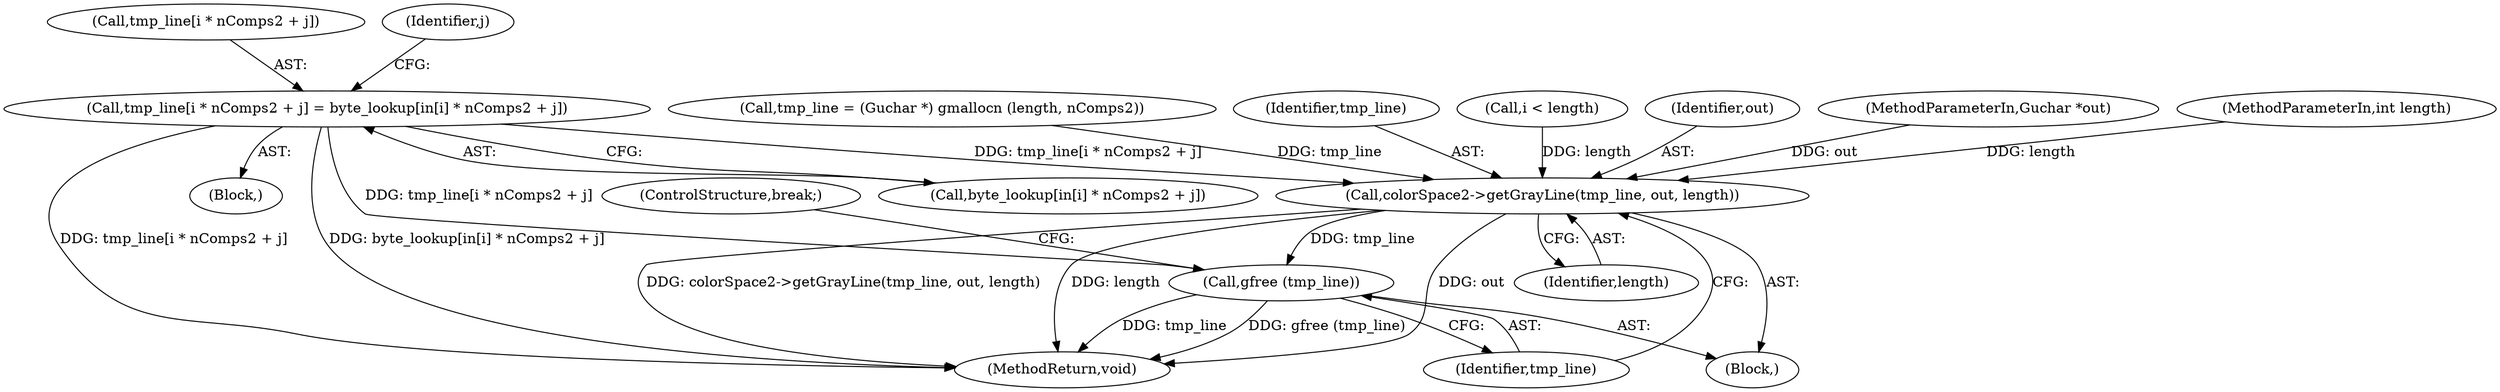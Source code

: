 digraph "0_poppler_7b2d314a61fd0e12f47c62996cb49ec0d1ba747a_5@array" {
"1000141" [label="(Call,tmp_line[i * nComps2 + j] = byte_lookup[in[i] * nComps2 + j])"];
"1000158" [label="(Call,colorSpace2->getGrayLine(tmp_line, out, length))"];
"1000162" [label="(Call,gfree (tmp_line))"];
"1000161" [label="(Identifier,length)"];
"1000114" [label="(Call,tmp_line = (Guchar *) gmallocn (length, nComps2))"];
"1000141" [label="(Call,tmp_line[i * nComps2 + j] = byte_lookup[in[i] * nComps2 + j])"];
"1000149" [label="(Call,byte_lookup[in[i] * nComps2 + j])"];
"1000162" [label="(Call,gfree (tmp_line))"];
"1000142" [label="(Call,tmp_line[i * nComps2 + j])"];
"1000159" [label="(Identifier,tmp_line)"];
"1000206" [label="(MethodReturn,void)"];
"1000140" [label="(Block,)"];
"1000164" [label="(ControlStructure,break;)"];
"1000125" [label="(Call,i < length)"];
"1000111" [label="(Block,)"];
"1000160" [label="(Identifier,out)"];
"1000102" [label="(MethodParameterIn,Guchar *out)"];
"1000158" [label="(Call,colorSpace2->getGrayLine(tmp_line, out, length))"];
"1000163" [label="(Identifier,tmp_line)"];
"1000139" [label="(Identifier,j)"];
"1000103" [label="(MethodParameterIn,int length)"];
"1000141" -> "1000140"  [label="AST: "];
"1000141" -> "1000149"  [label="CFG: "];
"1000142" -> "1000141"  [label="AST: "];
"1000149" -> "1000141"  [label="AST: "];
"1000139" -> "1000141"  [label="CFG: "];
"1000141" -> "1000206"  [label="DDG: tmp_line[i * nComps2 + j]"];
"1000141" -> "1000206"  [label="DDG: byte_lookup[in[i] * nComps2 + j]"];
"1000141" -> "1000158"  [label="DDG: tmp_line[i * nComps2 + j]"];
"1000141" -> "1000162"  [label="DDG: tmp_line[i * nComps2 + j]"];
"1000158" -> "1000111"  [label="AST: "];
"1000158" -> "1000161"  [label="CFG: "];
"1000159" -> "1000158"  [label="AST: "];
"1000160" -> "1000158"  [label="AST: "];
"1000161" -> "1000158"  [label="AST: "];
"1000163" -> "1000158"  [label="CFG: "];
"1000158" -> "1000206"  [label="DDG: out"];
"1000158" -> "1000206"  [label="DDG: colorSpace2->getGrayLine(tmp_line, out, length)"];
"1000158" -> "1000206"  [label="DDG: length"];
"1000114" -> "1000158"  [label="DDG: tmp_line"];
"1000102" -> "1000158"  [label="DDG: out"];
"1000125" -> "1000158"  [label="DDG: length"];
"1000103" -> "1000158"  [label="DDG: length"];
"1000158" -> "1000162"  [label="DDG: tmp_line"];
"1000162" -> "1000111"  [label="AST: "];
"1000162" -> "1000163"  [label="CFG: "];
"1000163" -> "1000162"  [label="AST: "];
"1000164" -> "1000162"  [label="CFG: "];
"1000162" -> "1000206"  [label="DDG: tmp_line"];
"1000162" -> "1000206"  [label="DDG: gfree (tmp_line)"];
}
